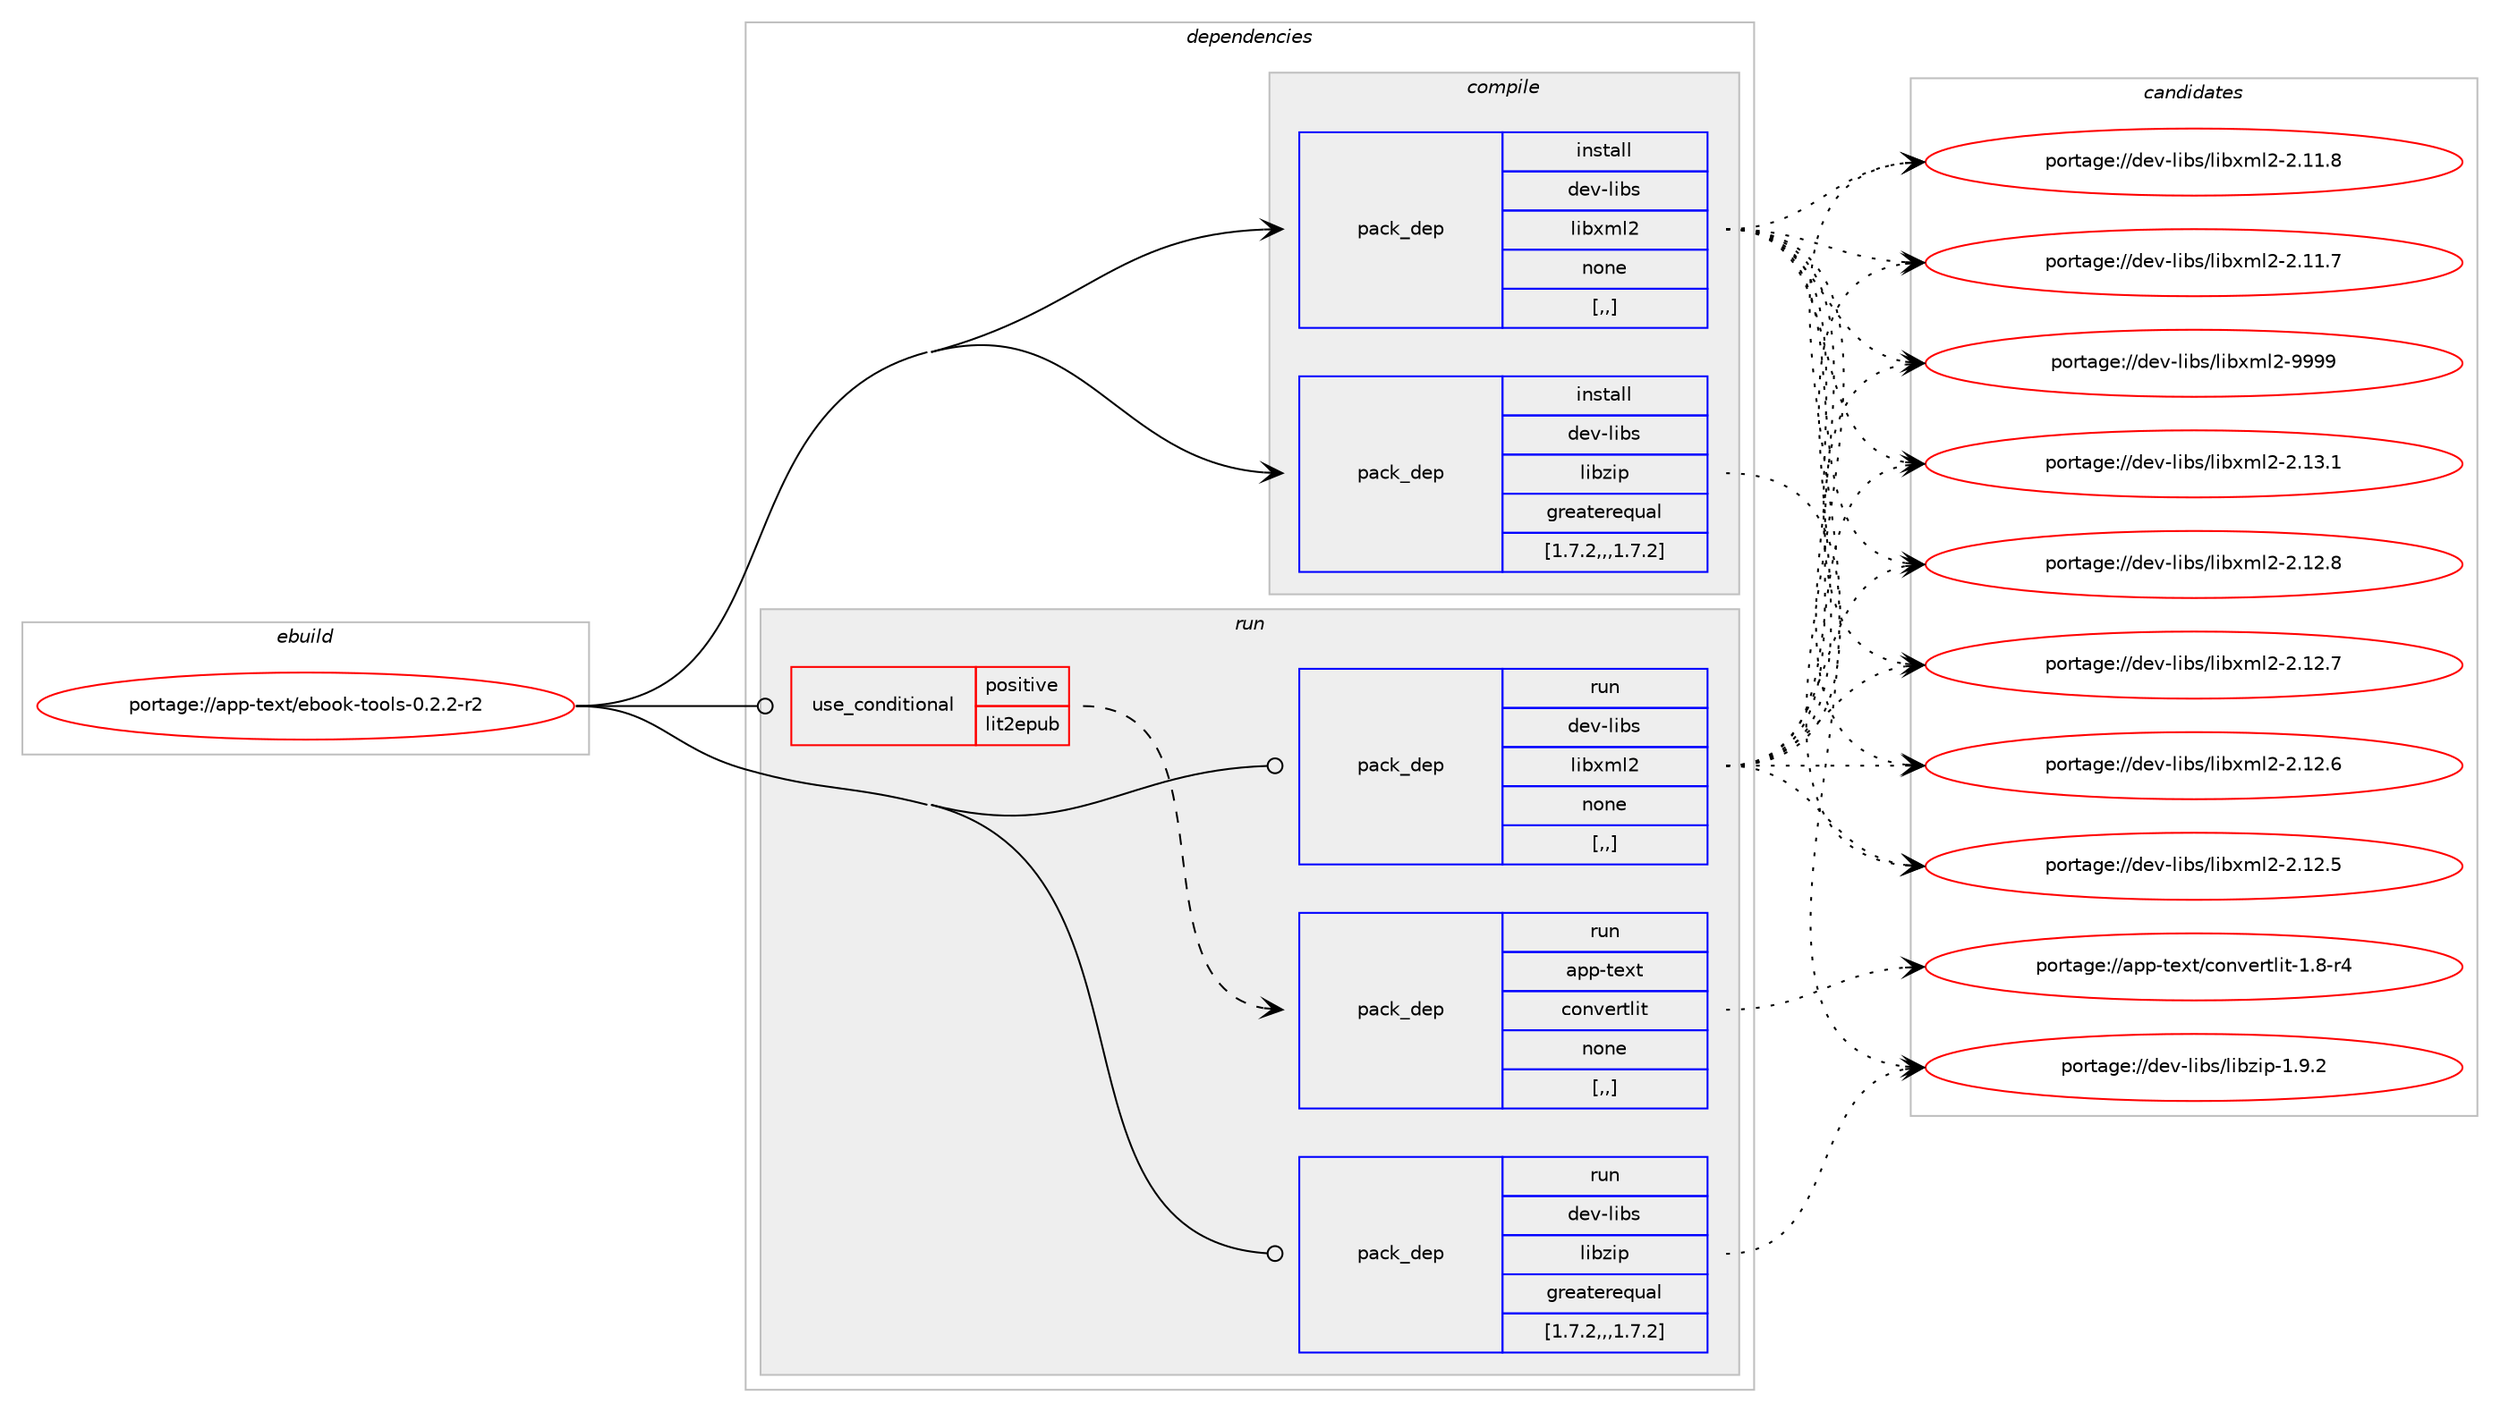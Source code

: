 digraph prolog {

# *************
# Graph options
# *************

newrank=true;
concentrate=true;
compound=true;
graph [rankdir=LR,fontname=Helvetica,fontsize=10,ranksep=1.5];#, ranksep=2.5, nodesep=0.2];
edge  [arrowhead=vee];
node  [fontname=Helvetica,fontsize=10];

# **********
# The ebuild
# **********

subgraph cluster_leftcol {
color=gray;
label=<<i>ebuild</i>>;
id [label="portage://app-text/ebook-tools-0.2.2-r2", color=red, width=4, href="../app-text/ebook-tools-0.2.2-r2.svg"];
}

# ****************
# The dependencies
# ****************

subgraph cluster_midcol {
color=gray;
label=<<i>dependencies</i>>;
subgraph cluster_compile {
fillcolor="#eeeeee";
style=filled;
label=<<i>compile</i>>;
subgraph pack39792 {
dependency55363 [label=<<TABLE BORDER="0" CELLBORDER="1" CELLSPACING="0" CELLPADDING="4" WIDTH="220"><TR><TD ROWSPAN="6" CELLPADDING="30">pack_dep</TD></TR><TR><TD WIDTH="110">install</TD></TR><TR><TD>dev-libs</TD></TR><TR><TD>libxml2</TD></TR><TR><TD>none</TD></TR><TR><TD>[,,]</TD></TR></TABLE>>, shape=none, color=blue];
}
id:e -> dependency55363:w [weight=20,style="solid",arrowhead="vee"];
subgraph pack39793 {
dependency55364 [label=<<TABLE BORDER="0" CELLBORDER="1" CELLSPACING="0" CELLPADDING="4" WIDTH="220"><TR><TD ROWSPAN="6" CELLPADDING="30">pack_dep</TD></TR><TR><TD WIDTH="110">install</TD></TR><TR><TD>dev-libs</TD></TR><TR><TD>libzip</TD></TR><TR><TD>greaterequal</TD></TR><TR><TD>[1.7.2,,,1.7.2]</TD></TR></TABLE>>, shape=none, color=blue];
}
id:e -> dependency55364:w [weight=20,style="solid",arrowhead="vee"];
}
subgraph cluster_compileandrun {
fillcolor="#eeeeee";
style=filled;
label=<<i>compile and run</i>>;
}
subgraph cluster_run {
fillcolor="#eeeeee";
style=filled;
label=<<i>run</i>>;
subgraph cond15072 {
dependency55365 [label=<<TABLE BORDER="0" CELLBORDER="1" CELLSPACING="0" CELLPADDING="4"><TR><TD ROWSPAN="3" CELLPADDING="10">use_conditional</TD></TR><TR><TD>positive</TD></TR><TR><TD>lit2epub</TD></TR></TABLE>>, shape=none, color=red];
subgraph pack39794 {
dependency55366 [label=<<TABLE BORDER="0" CELLBORDER="1" CELLSPACING="0" CELLPADDING="4" WIDTH="220"><TR><TD ROWSPAN="6" CELLPADDING="30">pack_dep</TD></TR><TR><TD WIDTH="110">run</TD></TR><TR><TD>app-text</TD></TR><TR><TD>convertlit</TD></TR><TR><TD>none</TD></TR><TR><TD>[,,]</TD></TR></TABLE>>, shape=none, color=blue];
}
dependency55365:e -> dependency55366:w [weight=20,style="dashed",arrowhead="vee"];
}
id:e -> dependency55365:w [weight=20,style="solid",arrowhead="odot"];
subgraph pack39795 {
dependency55367 [label=<<TABLE BORDER="0" CELLBORDER="1" CELLSPACING="0" CELLPADDING="4" WIDTH="220"><TR><TD ROWSPAN="6" CELLPADDING="30">pack_dep</TD></TR><TR><TD WIDTH="110">run</TD></TR><TR><TD>dev-libs</TD></TR><TR><TD>libxml2</TD></TR><TR><TD>none</TD></TR><TR><TD>[,,]</TD></TR></TABLE>>, shape=none, color=blue];
}
id:e -> dependency55367:w [weight=20,style="solid",arrowhead="odot"];
subgraph pack39796 {
dependency55368 [label=<<TABLE BORDER="0" CELLBORDER="1" CELLSPACING="0" CELLPADDING="4" WIDTH="220"><TR><TD ROWSPAN="6" CELLPADDING="30">pack_dep</TD></TR><TR><TD WIDTH="110">run</TD></TR><TR><TD>dev-libs</TD></TR><TR><TD>libzip</TD></TR><TR><TD>greaterequal</TD></TR><TR><TD>[1.7.2,,,1.7.2]</TD></TR></TABLE>>, shape=none, color=blue];
}
id:e -> dependency55368:w [weight=20,style="solid",arrowhead="odot"];
}
}

# **************
# The candidates
# **************

subgraph cluster_choices {
rank=same;
color=gray;
label=<<i>candidates</i>>;

subgraph choice39792 {
color=black;
nodesep=1;
choice10010111845108105981154710810598120109108504557575757 [label="portage://dev-libs/libxml2-9999", color=red, width=4,href="../dev-libs/libxml2-9999.svg"];
choice100101118451081059811547108105981201091085045504649514649 [label="portage://dev-libs/libxml2-2.13.1", color=red, width=4,href="../dev-libs/libxml2-2.13.1.svg"];
choice100101118451081059811547108105981201091085045504649504656 [label="portage://dev-libs/libxml2-2.12.8", color=red, width=4,href="../dev-libs/libxml2-2.12.8.svg"];
choice100101118451081059811547108105981201091085045504649504655 [label="portage://dev-libs/libxml2-2.12.7", color=red, width=4,href="../dev-libs/libxml2-2.12.7.svg"];
choice100101118451081059811547108105981201091085045504649504654 [label="portage://dev-libs/libxml2-2.12.6", color=red, width=4,href="../dev-libs/libxml2-2.12.6.svg"];
choice100101118451081059811547108105981201091085045504649504653 [label="portage://dev-libs/libxml2-2.12.5", color=red, width=4,href="../dev-libs/libxml2-2.12.5.svg"];
choice100101118451081059811547108105981201091085045504649494656 [label="portage://dev-libs/libxml2-2.11.8", color=red, width=4,href="../dev-libs/libxml2-2.11.8.svg"];
choice100101118451081059811547108105981201091085045504649494655 [label="portage://dev-libs/libxml2-2.11.7", color=red, width=4,href="../dev-libs/libxml2-2.11.7.svg"];
dependency55363:e -> choice10010111845108105981154710810598120109108504557575757:w [style=dotted,weight="100"];
dependency55363:e -> choice100101118451081059811547108105981201091085045504649514649:w [style=dotted,weight="100"];
dependency55363:e -> choice100101118451081059811547108105981201091085045504649504656:w [style=dotted,weight="100"];
dependency55363:e -> choice100101118451081059811547108105981201091085045504649504655:w [style=dotted,weight="100"];
dependency55363:e -> choice100101118451081059811547108105981201091085045504649504654:w [style=dotted,weight="100"];
dependency55363:e -> choice100101118451081059811547108105981201091085045504649504653:w [style=dotted,weight="100"];
dependency55363:e -> choice100101118451081059811547108105981201091085045504649494656:w [style=dotted,weight="100"];
dependency55363:e -> choice100101118451081059811547108105981201091085045504649494655:w [style=dotted,weight="100"];
}
subgraph choice39793 {
color=black;
nodesep=1;
choice10010111845108105981154710810598122105112454946574650 [label="portage://dev-libs/libzip-1.9.2", color=red, width=4,href="../dev-libs/libzip-1.9.2.svg"];
dependency55364:e -> choice10010111845108105981154710810598122105112454946574650:w [style=dotted,weight="100"];
}
subgraph choice39794 {
color=black;
nodesep=1;
choice97112112451161011201164799111110118101114116108105116454946564511452 [label="portage://app-text/convertlit-1.8-r4", color=red, width=4,href="../app-text/convertlit-1.8-r4.svg"];
dependency55366:e -> choice97112112451161011201164799111110118101114116108105116454946564511452:w [style=dotted,weight="100"];
}
subgraph choice39795 {
color=black;
nodesep=1;
choice10010111845108105981154710810598120109108504557575757 [label="portage://dev-libs/libxml2-9999", color=red, width=4,href="../dev-libs/libxml2-9999.svg"];
choice100101118451081059811547108105981201091085045504649514649 [label="portage://dev-libs/libxml2-2.13.1", color=red, width=4,href="../dev-libs/libxml2-2.13.1.svg"];
choice100101118451081059811547108105981201091085045504649504656 [label="portage://dev-libs/libxml2-2.12.8", color=red, width=4,href="../dev-libs/libxml2-2.12.8.svg"];
choice100101118451081059811547108105981201091085045504649504655 [label="portage://dev-libs/libxml2-2.12.7", color=red, width=4,href="../dev-libs/libxml2-2.12.7.svg"];
choice100101118451081059811547108105981201091085045504649504654 [label="portage://dev-libs/libxml2-2.12.6", color=red, width=4,href="../dev-libs/libxml2-2.12.6.svg"];
choice100101118451081059811547108105981201091085045504649504653 [label="portage://dev-libs/libxml2-2.12.5", color=red, width=4,href="../dev-libs/libxml2-2.12.5.svg"];
choice100101118451081059811547108105981201091085045504649494656 [label="portage://dev-libs/libxml2-2.11.8", color=red, width=4,href="../dev-libs/libxml2-2.11.8.svg"];
choice100101118451081059811547108105981201091085045504649494655 [label="portage://dev-libs/libxml2-2.11.7", color=red, width=4,href="../dev-libs/libxml2-2.11.7.svg"];
dependency55367:e -> choice10010111845108105981154710810598120109108504557575757:w [style=dotted,weight="100"];
dependency55367:e -> choice100101118451081059811547108105981201091085045504649514649:w [style=dotted,weight="100"];
dependency55367:e -> choice100101118451081059811547108105981201091085045504649504656:w [style=dotted,weight="100"];
dependency55367:e -> choice100101118451081059811547108105981201091085045504649504655:w [style=dotted,weight="100"];
dependency55367:e -> choice100101118451081059811547108105981201091085045504649504654:w [style=dotted,weight="100"];
dependency55367:e -> choice100101118451081059811547108105981201091085045504649504653:w [style=dotted,weight="100"];
dependency55367:e -> choice100101118451081059811547108105981201091085045504649494656:w [style=dotted,weight="100"];
dependency55367:e -> choice100101118451081059811547108105981201091085045504649494655:w [style=dotted,weight="100"];
}
subgraph choice39796 {
color=black;
nodesep=1;
choice10010111845108105981154710810598122105112454946574650 [label="portage://dev-libs/libzip-1.9.2", color=red, width=4,href="../dev-libs/libzip-1.9.2.svg"];
dependency55368:e -> choice10010111845108105981154710810598122105112454946574650:w [style=dotted,weight="100"];
}
}

}
